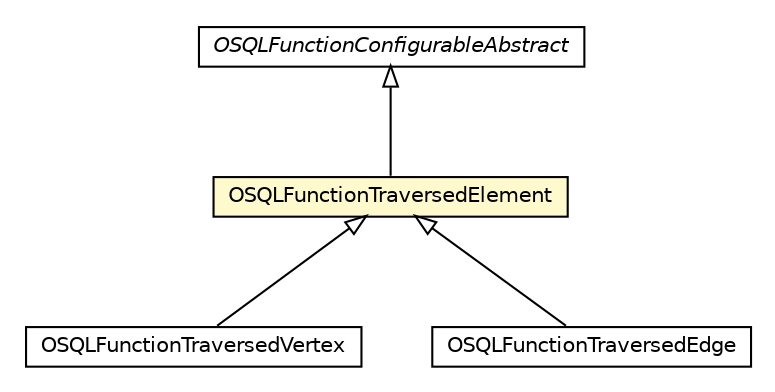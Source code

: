#!/usr/local/bin/dot
#
# Class diagram 
# Generated by UMLGraph version R5_6-24-gf6e263 (http://www.umlgraph.org/)
#

digraph G {
	edge [fontname="Helvetica",fontsize=10,labelfontname="Helvetica",labelfontsize=10];
	node [fontname="Helvetica",fontsize=10,shape=plaintext];
	nodesep=0.25;
	ranksep=0.5;
	// com.orientechnologies.orient.core.sql.functions.OSQLFunctionConfigurableAbstract
	c3414909 [label=<<table title="com.orientechnologies.orient.core.sql.functions.OSQLFunctionConfigurableAbstract" border="0" cellborder="1" cellspacing="0" cellpadding="2" port="p" href="../OSQLFunctionConfigurableAbstract.html">
		<tr><td><table border="0" cellspacing="0" cellpadding="1">
<tr><td align="center" balign="center"><font face="Helvetica-Oblique"> OSQLFunctionConfigurableAbstract </font></td></tr>
		</table></td></tr>
		</table>>, URL="../OSQLFunctionConfigurableAbstract.html", fontname="Helvetica", fontcolor="black", fontsize=10.0];
	// com.orientechnologies.orient.core.sql.functions.coll.OSQLFunctionTraversedVertex
	c3414945 [label=<<table title="com.orientechnologies.orient.core.sql.functions.coll.OSQLFunctionTraversedVertex" border="0" cellborder="1" cellspacing="0" cellpadding="2" port="p" href="./OSQLFunctionTraversedVertex.html">
		<tr><td><table border="0" cellspacing="0" cellpadding="1">
<tr><td align="center" balign="center"> OSQLFunctionTraversedVertex </td></tr>
		</table></td></tr>
		</table>>, URL="./OSQLFunctionTraversedVertex.html", fontname="Helvetica", fontcolor="black", fontsize=10.0];
	// com.orientechnologies.orient.core.sql.functions.coll.OSQLFunctionTraversedEdge
	c3414950 [label=<<table title="com.orientechnologies.orient.core.sql.functions.coll.OSQLFunctionTraversedEdge" border="0" cellborder="1" cellspacing="0" cellpadding="2" port="p" href="./OSQLFunctionTraversedEdge.html">
		<tr><td><table border="0" cellspacing="0" cellpadding="1">
<tr><td align="center" balign="center"> OSQLFunctionTraversedEdge </td></tr>
		</table></td></tr>
		</table>>, URL="./OSQLFunctionTraversedEdge.html", fontname="Helvetica", fontcolor="black", fontsize=10.0];
	// com.orientechnologies.orient.core.sql.functions.coll.OSQLFunctionTraversedElement
	c3414954 [label=<<table title="com.orientechnologies.orient.core.sql.functions.coll.OSQLFunctionTraversedElement" border="0" cellborder="1" cellspacing="0" cellpadding="2" port="p" bgcolor="lemonChiffon" href="./OSQLFunctionTraversedElement.html">
		<tr><td><table border="0" cellspacing="0" cellpadding="1">
<tr><td align="center" balign="center"> OSQLFunctionTraversedElement </td></tr>
		</table></td></tr>
		</table>>, URL="./OSQLFunctionTraversedElement.html", fontname="Helvetica", fontcolor="black", fontsize=10.0];
	//com.orientechnologies.orient.core.sql.functions.coll.OSQLFunctionTraversedVertex extends com.orientechnologies.orient.core.sql.functions.coll.OSQLFunctionTraversedElement
	c3414954:p -> c3414945:p [dir=back,arrowtail=empty];
	//com.orientechnologies.orient.core.sql.functions.coll.OSQLFunctionTraversedEdge extends com.orientechnologies.orient.core.sql.functions.coll.OSQLFunctionTraversedElement
	c3414954:p -> c3414950:p [dir=back,arrowtail=empty];
	//com.orientechnologies.orient.core.sql.functions.coll.OSQLFunctionTraversedElement extends com.orientechnologies.orient.core.sql.functions.OSQLFunctionConfigurableAbstract
	c3414909:p -> c3414954:p [dir=back,arrowtail=empty];
}

